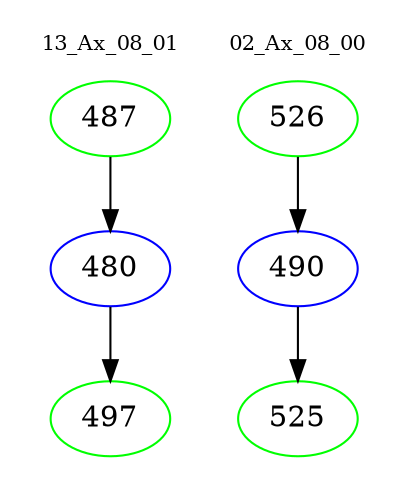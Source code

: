 digraph{
subgraph cluster_0 {
color = white
label = "13_Ax_08_01";
fontsize=10;
T0_487 [label="487", color="green"]
T0_487 -> T0_480 [color="black"]
T0_480 [label="480", color="blue"]
T0_480 -> T0_497 [color="black"]
T0_497 [label="497", color="green"]
}
subgraph cluster_1 {
color = white
label = "02_Ax_08_00";
fontsize=10;
T1_526 [label="526", color="green"]
T1_526 -> T1_490 [color="black"]
T1_490 [label="490", color="blue"]
T1_490 -> T1_525 [color="black"]
T1_525 [label="525", color="green"]
}
}
